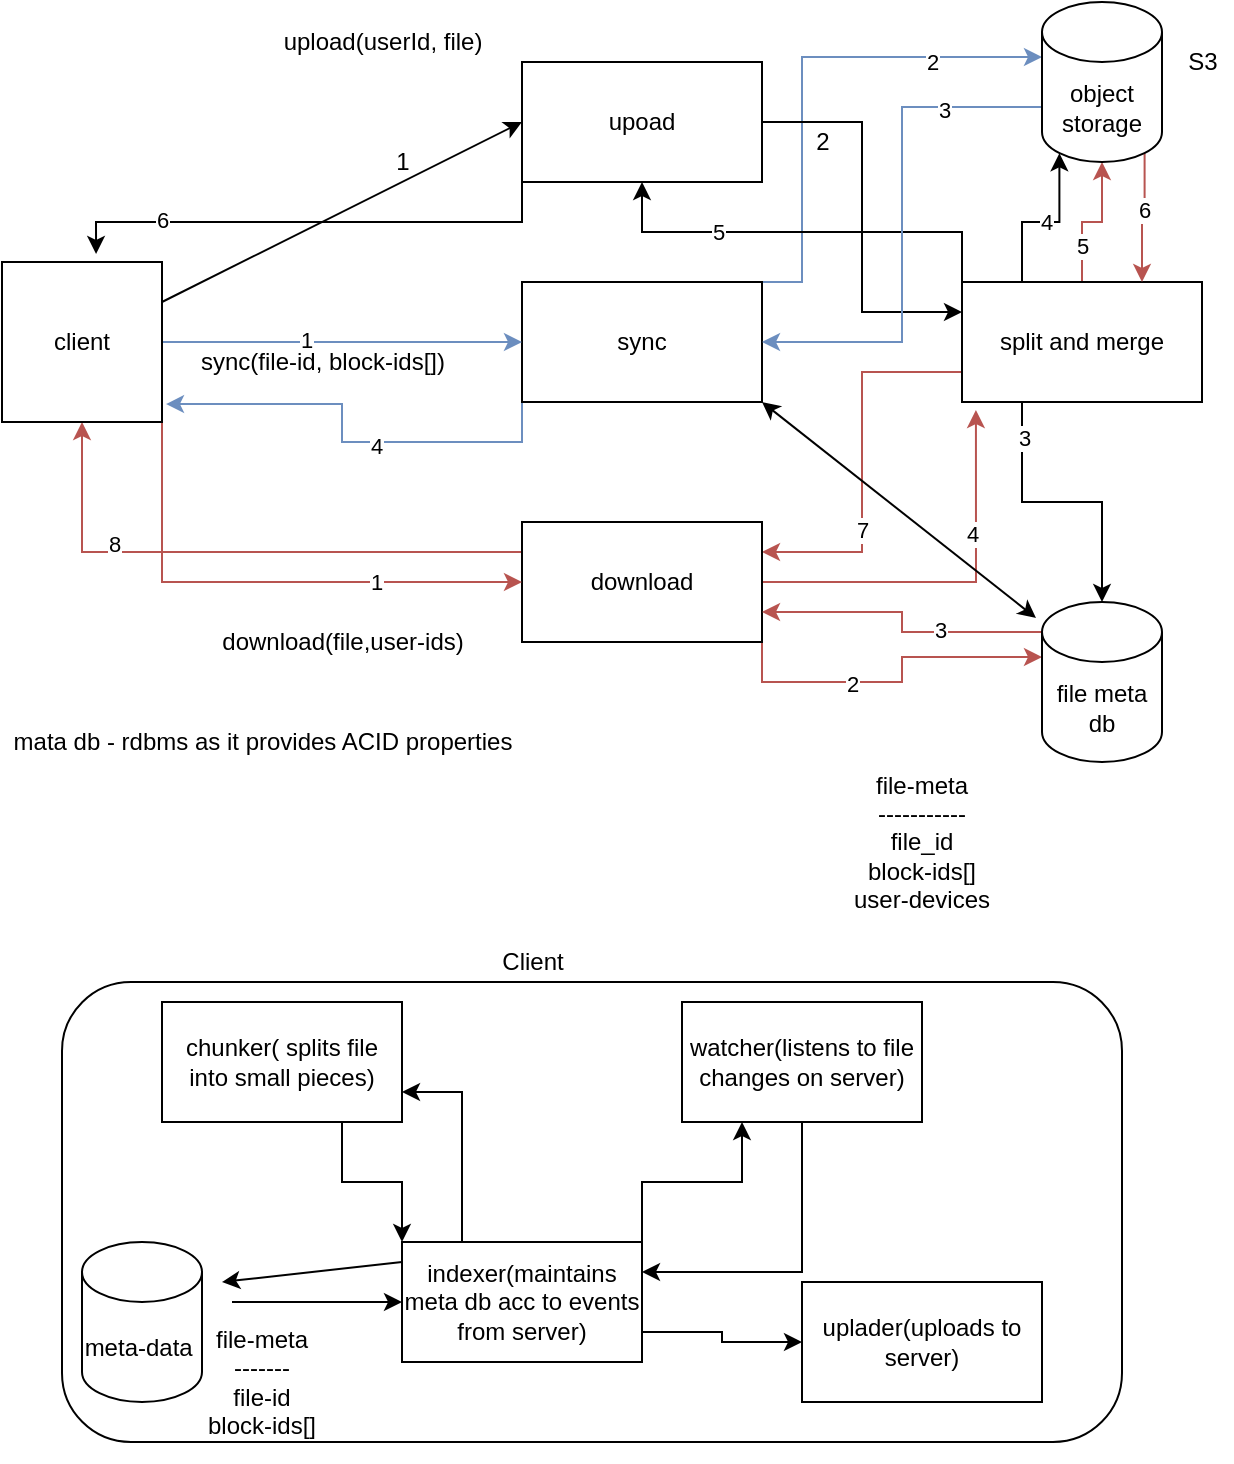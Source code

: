 <mxfile version="14.6.13" type="github">
  <diagram id="G4ZYphoTKEIYq6gut3OI" name="Page-1">
    <mxGraphModel dx="946" dy="614" grid="1" gridSize="10" guides="1" tooltips="1" connect="1" arrows="1" fold="1" page="1" pageScale="1" pageWidth="850" pageHeight="1100" math="0" shadow="0">
      <root>
        <mxCell id="0" />
        <mxCell id="1" parent="0" />
        <mxCell id="r0Q-pPDh2ajjUrzoxr5v-47" style="edgeStyle=orthogonalEdgeStyle;rounded=0;orthogonalLoop=1;jettySize=auto;html=1;exitX=1;exitY=0;exitDx=0;exitDy=0;entryX=0;entryY=0;entryDx=0;entryDy=27.5;entryPerimeter=0;fillColor=#dae8fc;strokeColor=#6c8ebf;" edge="1" parent="1" source="r0Q-pPDh2ajjUrzoxr5v-2" target="r0Q-pPDh2ajjUrzoxr5v-11">
          <mxGeometry relative="1" as="geometry">
            <Array as="points">
              <mxPoint x="420" y="210" />
              <mxPoint x="420" y="98" />
            </Array>
          </mxGeometry>
        </mxCell>
        <mxCell id="r0Q-pPDh2ajjUrzoxr5v-48" value="2" style="edgeLabel;html=1;align=center;verticalAlign=middle;resizable=0;points=[];" vertex="1" connectable="0" parent="r0Q-pPDh2ajjUrzoxr5v-47">
          <mxGeometry x="0.564" y="-1" relative="1" as="geometry">
            <mxPoint y="1" as="offset" />
          </mxGeometry>
        </mxCell>
        <mxCell id="r0Q-pPDh2ajjUrzoxr5v-51" style="edgeStyle=orthogonalEdgeStyle;rounded=0;orthogonalLoop=1;jettySize=auto;html=1;exitX=0;exitY=1;exitDx=0;exitDy=0;entryX=1.025;entryY=0.888;entryDx=0;entryDy=0;entryPerimeter=0;fillColor=#dae8fc;strokeColor=#6c8ebf;" edge="1" parent="1" source="r0Q-pPDh2ajjUrzoxr5v-2" target="r0Q-pPDh2ajjUrzoxr5v-9">
          <mxGeometry relative="1" as="geometry" />
        </mxCell>
        <mxCell id="r0Q-pPDh2ajjUrzoxr5v-52" value="4" style="edgeLabel;html=1;align=center;verticalAlign=middle;resizable=0;points=[];" vertex="1" connectable="0" parent="r0Q-pPDh2ajjUrzoxr5v-51">
          <mxGeometry x="-0.143" y="2" relative="1" as="geometry">
            <mxPoint as="offset" />
          </mxGeometry>
        </mxCell>
        <mxCell id="r0Q-pPDh2ajjUrzoxr5v-2" value="sync" style="rounded=0;whiteSpace=wrap;html=1;" vertex="1" parent="1">
          <mxGeometry x="280" y="210" width="120" height="60" as="geometry" />
        </mxCell>
        <mxCell id="r0Q-pPDh2ajjUrzoxr5v-16" style="edgeStyle=orthogonalEdgeStyle;rounded=0;orthogonalLoop=1;jettySize=auto;html=1;exitX=0.25;exitY=1;exitDx=0;exitDy=0;entryX=0.5;entryY=0;entryDx=0;entryDy=0;entryPerimeter=0;" edge="1" parent="1" source="r0Q-pPDh2ajjUrzoxr5v-3" target="r0Q-pPDh2ajjUrzoxr5v-7">
          <mxGeometry relative="1" as="geometry" />
        </mxCell>
        <mxCell id="r0Q-pPDh2ajjUrzoxr5v-17" value="3" style="edgeLabel;html=1;align=center;verticalAlign=middle;resizable=0;points=[];" vertex="1" connectable="0" parent="r0Q-pPDh2ajjUrzoxr5v-16">
          <mxGeometry x="-0.743" y="1" relative="1" as="geometry">
            <mxPoint as="offset" />
          </mxGeometry>
        </mxCell>
        <mxCell id="r0Q-pPDh2ajjUrzoxr5v-18" value="4" style="edgeStyle=orthogonalEdgeStyle;rounded=0;orthogonalLoop=1;jettySize=auto;html=1;exitX=0.25;exitY=0;exitDx=0;exitDy=0;entryX=0.145;entryY=1;entryDx=0;entryDy=-4.35;entryPerimeter=0;" edge="1" parent="1" source="r0Q-pPDh2ajjUrzoxr5v-3" target="r0Q-pPDh2ajjUrzoxr5v-11">
          <mxGeometry relative="1" as="geometry" />
        </mxCell>
        <mxCell id="r0Q-pPDh2ajjUrzoxr5v-19" style="edgeStyle=orthogonalEdgeStyle;rounded=0;orthogonalLoop=1;jettySize=auto;html=1;exitX=0;exitY=0;exitDx=0;exitDy=0;" edge="1" parent="1" source="r0Q-pPDh2ajjUrzoxr5v-3" target="r0Q-pPDh2ajjUrzoxr5v-5">
          <mxGeometry relative="1" as="geometry" />
        </mxCell>
        <mxCell id="r0Q-pPDh2ajjUrzoxr5v-20" value="5" style="edgeLabel;html=1;align=center;verticalAlign=middle;resizable=0;points=[];" vertex="1" connectable="0" parent="r0Q-pPDh2ajjUrzoxr5v-19">
          <mxGeometry x="0.4" relative="1" as="geometry">
            <mxPoint as="offset" />
          </mxGeometry>
        </mxCell>
        <mxCell id="r0Q-pPDh2ajjUrzoxr5v-31" style="edgeStyle=orthogonalEdgeStyle;rounded=0;orthogonalLoop=1;jettySize=auto;html=1;exitX=0.5;exitY=0;exitDx=0;exitDy=0;entryX=0.5;entryY=1;entryDx=0;entryDy=0;entryPerimeter=0;fillColor=#f8cecc;strokeColor=#b85450;" edge="1" parent="1" source="r0Q-pPDh2ajjUrzoxr5v-3" target="r0Q-pPDh2ajjUrzoxr5v-11">
          <mxGeometry relative="1" as="geometry" />
        </mxCell>
        <mxCell id="r0Q-pPDh2ajjUrzoxr5v-32" value="5" style="edgeLabel;html=1;align=center;verticalAlign=middle;resizable=0;points=[];" vertex="1" connectable="0" parent="r0Q-pPDh2ajjUrzoxr5v-31">
          <mxGeometry x="-0.486" relative="1" as="geometry">
            <mxPoint as="offset" />
          </mxGeometry>
        </mxCell>
        <mxCell id="r0Q-pPDh2ajjUrzoxr5v-35" style="edgeStyle=orthogonalEdgeStyle;rounded=0;orthogonalLoop=1;jettySize=auto;html=1;exitX=0;exitY=0.75;exitDx=0;exitDy=0;entryX=1;entryY=0.25;entryDx=0;entryDy=0;fillColor=#f8cecc;strokeColor=#b85450;" edge="1" parent="1" source="r0Q-pPDh2ajjUrzoxr5v-3" target="r0Q-pPDh2ajjUrzoxr5v-4">
          <mxGeometry relative="1" as="geometry" />
        </mxCell>
        <mxCell id="r0Q-pPDh2ajjUrzoxr5v-36" value="7" style="edgeLabel;html=1;align=center;verticalAlign=middle;resizable=0;points=[];" vertex="1" connectable="0" parent="r0Q-pPDh2ajjUrzoxr5v-35">
          <mxGeometry x="0.358" relative="1" as="geometry">
            <mxPoint as="offset" />
          </mxGeometry>
        </mxCell>
        <mxCell id="r0Q-pPDh2ajjUrzoxr5v-3" value="split and merge" style="rounded=0;whiteSpace=wrap;html=1;" vertex="1" parent="1">
          <mxGeometry x="500" y="210" width="120" height="60" as="geometry" />
        </mxCell>
        <mxCell id="r0Q-pPDh2ajjUrzoxr5v-25" style="edgeStyle=orthogonalEdgeStyle;rounded=0;orthogonalLoop=1;jettySize=auto;html=1;exitX=1;exitY=1;exitDx=0;exitDy=0;entryX=0;entryY=0;entryDx=0;entryDy=27.5;entryPerimeter=0;fillColor=#f8cecc;strokeColor=#b85450;" edge="1" parent="1" source="r0Q-pPDh2ajjUrzoxr5v-4" target="r0Q-pPDh2ajjUrzoxr5v-7">
          <mxGeometry relative="1" as="geometry" />
        </mxCell>
        <mxCell id="r0Q-pPDh2ajjUrzoxr5v-26" value="2" style="edgeLabel;html=1;align=center;verticalAlign=middle;resizable=0;points=[];" vertex="1" connectable="0" parent="r0Q-pPDh2ajjUrzoxr5v-25">
          <mxGeometry x="-0.266" relative="1" as="geometry">
            <mxPoint x="1" y="1" as="offset" />
          </mxGeometry>
        </mxCell>
        <mxCell id="r0Q-pPDh2ajjUrzoxr5v-29" style="edgeStyle=orthogonalEdgeStyle;rounded=0;orthogonalLoop=1;jettySize=auto;html=1;entryX=0.058;entryY=1.067;entryDx=0;entryDy=0;entryPerimeter=0;fillColor=#f8cecc;strokeColor=#b85450;" edge="1" parent="1" source="r0Q-pPDh2ajjUrzoxr5v-4" target="r0Q-pPDh2ajjUrzoxr5v-3">
          <mxGeometry relative="1" as="geometry" />
        </mxCell>
        <mxCell id="r0Q-pPDh2ajjUrzoxr5v-30" value="4" style="edgeLabel;html=1;align=center;verticalAlign=middle;resizable=0;points=[];" vertex="1" connectable="0" parent="r0Q-pPDh2ajjUrzoxr5v-29">
          <mxGeometry x="0.358" y="2" relative="1" as="geometry">
            <mxPoint as="offset" />
          </mxGeometry>
        </mxCell>
        <mxCell id="r0Q-pPDh2ajjUrzoxr5v-37" style="edgeStyle=orthogonalEdgeStyle;rounded=0;orthogonalLoop=1;jettySize=auto;html=1;exitX=0;exitY=0.25;exitDx=0;exitDy=0;entryX=0.5;entryY=1;entryDx=0;entryDy=0;fillColor=#f8cecc;strokeColor=#b85450;" edge="1" parent="1" source="r0Q-pPDh2ajjUrzoxr5v-4" target="r0Q-pPDh2ajjUrzoxr5v-9">
          <mxGeometry relative="1" as="geometry" />
        </mxCell>
        <mxCell id="r0Q-pPDh2ajjUrzoxr5v-38" value="8" style="edgeLabel;html=1;align=center;verticalAlign=middle;resizable=0;points=[];" vertex="1" connectable="0" parent="r0Q-pPDh2ajjUrzoxr5v-37">
          <mxGeometry x="0.432" y="-4" relative="1" as="geometry">
            <mxPoint as="offset" />
          </mxGeometry>
        </mxCell>
        <mxCell id="r0Q-pPDh2ajjUrzoxr5v-4" value="download" style="rounded=0;whiteSpace=wrap;html=1;" vertex="1" parent="1">
          <mxGeometry x="280" y="330" width="120" height="60" as="geometry" />
        </mxCell>
        <mxCell id="r0Q-pPDh2ajjUrzoxr5v-14" style="edgeStyle=orthogonalEdgeStyle;rounded=0;orthogonalLoop=1;jettySize=auto;html=1;exitX=1;exitY=0.5;exitDx=0;exitDy=0;entryX=0;entryY=0.25;entryDx=0;entryDy=0;" edge="1" parent="1" source="r0Q-pPDh2ajjUrzoxr5v-5" target="r0Q-pPDh2ajjUrzoxr5v-3">
          <mxGeometry relative="1" as="geometry" />
        </mxCell>
        <mxCell id="r0Q-pPDh2ajjUrzoxr5v-21" style="edgeStyle=orthogonalEdgeStyle;rounded=0;orthogonalLoop=1;jettySize=auto;html=1;exitX=0;exitY=1;exitDx=0;exitDy=0;entryX=0.588;entryY=-0.05;entryDx=0;entryDy=0;entryPerimeter=0;" edge="1" parent="1" source="r0Q-pPDh2ajjUrzoxr5v-5" target="r0Q-pPDh2ajjUrzoxr5v-9">
          <mxGeometry relative="1" as="geometry" />
        </mxCell>
        <mxCell id="r0Q-pPDh2ajjUrzoxr5v-22" value="6" style="edgeLabel;html=1;align=center;verticalAlign=middle;resizable=0;points=[];" vertex="1" connectable="0" parent="r0Q-pPDh2ajjUrzoxr5v-21">
          <mxGeometry x="0.606" y="-1" relative="1" as="geometry">
            <mxPoint as="offset" />
          </mxGeometry>
        </mxCell>
        <mxCell id="r0Q-pPDh2ajjUrzoxr5v-5" value="upoad" style="rounded=0;whiteSpace=wrap;html=1;" vertex="1" parent="1">
          <mxGeometry x="280" y="100" width="120" height="60" as="geometry" />
        </mxCell>
        <mxCell id="r0Q-pPDh2ajjUrzoxr5v-6" value="upload(userId, file)&lt;br&gt;" style="text;html=1;align=center;verticalAlign=middle;resizable=0;points=[];autosize=1;strokeColor=none;" vertex="1" parent="1">
          <mxGeometry x="155" y="80" width="110" height="20" as="geometry" />
        </mxCell>
        <mxCell id="r0Q-pPDh2ajjUrzoxr5v-27" style="edgeStyle=orthogonalEdgeStyle;rounded=0;orthogonalLoop=1;jettySize=auto;html=1;exitX=0;exitY=0;exitDx=0;exitDy=15;exitPerimeter=0;entryX=1;entryY=0.75;entryDx=0;entryDy=0;fillColor=#f8cecc;strokeColor=#b85450;" edge="1" parent="1" source="r0Q-pPDh2ajjUrzoxr5v-7" target="r0Q-pPDh2ajjUrzoxr5v-4">
          <mxGeometry relative="1" as="geometry" />
        </mxCell>
        <mxCell id="r0Q-pPDh2ajjUrzoxr5v-28" value="3" style="edgeLabel;html=1;align=center;verticalAlign=middle;resizable=0;points=[];" vertex="1" connectable="0" parent="r0Q-pPDh2ajjUrzoxr5v-27">
          <mxGeometry x="-0.318" y="-1" relative="1" as="geometry">
            <mxPoint as="offset" />
          </mxGeometry>
        </mxCell>
        <mxCell id="r0Q-pPDh2ajjUrzoxr5v-7" value="file meta db" style="shape=cylinder3;whiteSpace=wrap;html=1;boundedLbl=1;backgroundOutline=1;size=15;" vertex="1" parent="1">
          <mxGeometry x="540" y="370" width="60" height="80" as="geometry" />
        </mxCell>
        <mxCell id="r0Q-pPDh2ajjUrzoxr5v-8" value="file-meta&lt;br&gt;-----------&lt;br&gt;file_id&lt;br&gt;block-ids[]&lt;br&gt;user-devices" style="text;html=1;strokeColor=none;fillColor=none;align=center;verticalAlign=middle;whiteSpace=wrap;rounded=0;" vertex="1" parent="1">
          <mxGeometry x="440" y="440" width="80" height="100" as="geometry" />
        </mxCell>
        <mxCell id="r0Q-pPDh2ajjUrzoxr5v-23" style="edgeStyle=orthogonalEdgeStyle;rounded=0;orthogonalLoop=1;jettySize=auto;html=1;exitX=1;exitY=1;exitDx=0;exitDy=0;entryX=0;entryY=0.5;entryDx=0;entryDy=0;fillColor=#f8cecc;strokeColor=#b85450;" edge="1" parent="1" source="r0Q-pPDh2ajjUrzoxr5v-9" target="r0Q-pPDh2ajjUrzoxr5v-4">
          <mxGeometry relative="1" as="geometry" />
        </mxCell>
        <mxCell id="r0Q-pPDh2ajjUrzoxr5v-24" value="1" style="edgeLabel;html=1;align=center;verticalAlign=middle;resizable=0;points=[];" vertex="1" connectable="0" parent="r0Q-pPDh2ajjUrzoxr5v-23">
          <mxGeometry x="0.433" relative="1" as="geometry">
            <mxPoint as="offset" />
          </mxGeometry>
        </mxCell>
        <mxCell id="r0Q-pPDh2ajjUrzoxr5v-40" style="edgeStyle=orthogonalEdgeStyle;rounded=0;orthogonalLoop=1;jettySize=auto;html=1;exitX=1;exitY=0.5;exitDx=0;exitDy=0;entryX=0;entryY=0.5;entryDx=0;entryDy=0;fillColor=#dae8fc;strokeColor=#6c8ebf;" edge="1" parent="1" source="r0Q-pPDh2ajjUrzoxr5v-9" target="r0Q-pPDh2ajjUrzoxr5v-2">
          <mxGeometry relative="1" as="geometry" />
        </mxCell>
        <mxCell id="r0Q-pPDh2ajjUrzoxr5v-41" value="1" style="edgeLabel;html=1;align=center;verticalAlign=middle;resizable=0;points=[];" vertex="1" connectable="0" parent="r0Q-pPDh2ajjUrzoxr5v-40">
          <mxGeometry x="-0.2" y="1" relative="1" as="geometry">
            <mxPoint as="offset" />
          </mxGeometry>
        </mxCell>
        <mxCell id="r0Q-pPDh2ajjUrzoxr5v-9" value="client" style="whiteSpace=wrap;html=1;aspect=fixed;" vertex="1" parent="1">
          <mxGeometry x="20" y="200" width="80" height="80" as="geometry" />
        </mxCell>
        <mxCell id="r0Q-pPDh2ajjUrzoxr5v-33" style="edgeStyle=orthogonalEdgeStyle;rounded=0;orthogonalLoop=1;jettySize=auto;html=1;exitX=0.855;exitY=1;exitDx=0;exitDy=-4.35;exitPerimeter=0;entryX=0.75;entryY=0;entryDx=0;entryDy=0;fillColor=#f8cecc;strokeColor=#b85450;" edge="1" parent="1" source="r0Q-pPDh2ajjUrzoxr5v-11" target="r0Q-pPDh2ajjUrzoxr5v-3">
          <mxGeometry relative="1" as="geometry" />
        </mxCell>
        <mxCell id="r0Q-pPDh2ajjUrzoxr5v-34" value="6" style="edgeLabel;html=1;align=center;verticalAlign=middle;resizable=0;points=[];" vertex="1" connectable="0" parent="r0Q-pPDh2ajjUrzoxr5v-33">
          <mxGeometry x="-0.136" y="-1" relative="1" as="geometry">
            <mxPoint as="offset" />
          </mxGeometry>
        </mxCell>
        <mxCell id="r0Q-pPDh2ajjUrzoxr5v-49" style="edgeStyle=orthogonalEdgeStyle;rounded=0;orthogonalLoop=1;jettySize=auto;html=1;exitX=0;exitY=0;exitDx=0;exitDy=52.5;exitPerimeter=0;fillColor=#dae8fc;strokeColor=#6c8ebf;entryX=1;entryY=0.5;entryDx=0;entryDy=0;" edge="1" parent="1" source="r0Q-pPDh2ajjUrzoxr5v-11" target="r0Q-pPDh2ajjUrzoxr5v-2">
          <mxGeometry relative="1" as="geometry">
            <mxPoint x="410" y="240" as="targetPoint" />
            <Array as="points">
              <mxPoint x="470" y="123" />
              <mxPoint x="470" y="240" />
            </Array>
          </mxGeometry>
        </mxCell>
        <mxCell id="r0Q-pPDh2ajjUrzoxr5v-50" value="3" style="edgeLabel;html=1;align=center;verticalAlign=middle;resizable=0;points=[];" vertex="1" connectable="0" parent="r0Q-pPDh2ajjUrzoxr5v-49">
          <mxGeometry x="-0.618" y="1" relative="1" as="geometry">
            <mxPoint as="offset" />
          </mxGeometry>
        </mxCell>
        <mxCell id="r0Q-pPDh2ajjUrzoxr5v-11" value="object storage" style="shape=cylinder3;whiteSpace=wrap;html=1;boundedLbl=1;backgroundOutline=1;size=15;" vertex="1" parent="1">
          <mxGeometry x="540" y="70" width="60" height="80" as="geometry" />
        </mxCell>
        <mxCell id="r0Q-pPDh2ajjUrzoxr5v-12" value="" style="endArrow=classic;html=1;entryX=0;entryY=0.5;entryDx=0;entryDy=0;" edge="1" parent="1" target="r0Q-pPDh2ajjUrzoxr5v-5">
          <mxGeometry width="50" height="50" relative="1" as="geometry">
            <mxPoint x="100" y="220" as="sourcePoint" />
            <mxPoint x="150" y="170" as="targetPoint" />
          </mxGeometry>
        </mxCell>
        <mxCell id="r0Q-pPDh2ajjUrzoxr5v-13" value="1" style="text;html=1;align=center;verticalAlign=middle;resizable=0;points=[];autosize=1;strokeColor=none;" vertex="1" parent="1">
          <mxGeometry x="210" y="140" width="20" height="20" as="geometry" />
        </mxCell>
        <mxCell id="r0Q-pPDh2ajjUrzoxr5v-15" value="2" style="text;html=1;align=center;verticalAlign=middle;resizable=0;points=[];autosize=1;strokeColor=none;" vertex="1" parent="1">
          <mxGeometry x="420" y="130" width="20" height="20" as="geometry" />
        </mxCell>
        <mxCell id="r0Q-pPDh2ajjUrzoxr5v-39" value="download(file,user-ids)" style="text;html=1;align=center;verticalAlign=middle;resizable=0;points=[];autosize=1;strokeColor=none;" vertex="1" parent="1">
          <mxGeometry x="120" y="380" width="140" height="20" as="geometry" />
        </mxCell>
        <mxCell id="r0Q-pPDh2ajjUrzoxr5v-42" value="sync(file-id, block-ids[])" style="text;html=1;align=center;verticalAlign=middle;resizable=0;points=[];autosize=1;strokeColor=none;" vertex="1" parent="1">
          <mxGeometry x="110" y="240" width="140" height="20" as="geometry" />
        </mxCell>
        <mxCell id="r0Q-pPDh2ajjUrzoxr5v-55" value="" style="rounded=1;whiteSpace=wrap;html=1;" vertex="1" parent="1">
          <mxGeometry x="50" y="560" width="530" height="230" as="geometry" />
        </mxCell>
        <mxCell id="r0Q-pPDh2ajjUrzoxr5v-56" value="Client" style="text;html=1;align=center;verticalAlign=middle;resizable=0;points=[];autosize=1;strokeColor=none;" vertex="1" parent="1">
          <mxGeometry x="260" y="540" width="50" height="20" as="geometry" />
        </mxCell>
        <mxCell id="r0Q-pPDh2ajjUrzoxr5v-67" style="edgeStyle=orthogonalEdgeStyle;rounded=0;orthogonalLoop=1;jettySize=auto;html=1;exitX=0.75;exitY=1;exitDx=0;exitDy=0;entryX=0;entryY=0;entryDx=0;entryDy=0;" edge="1" parent="1" source="r0Q-pPDh2ajjUrzoxr5v-58" target="r0Q-pPDh2ajjUrzoxr5v-62">
          <mxGeometry relative="1" as="geometry" />
        </mxCell>
        <mxCell id="r0Q-pPDh2ajjUrzoxr5v-58" value="chunker( splits file into small pieces)" style="rounded=0;whiteSpace=wrap;html=1;" vertex="1" parent="1">
          <mxGeometry x="100" y="570" width="120" height="60" as="geometry" />
        </mxCell>
        <mxCell id="r0Q-pPDh2ajjUrzoxr5v-59" value="meta-data&amp;nbsp;" style="shape=cylinder3;whiteSpace=wrap;html=1;boundedLbl=1;backgroundOutline=1;size=15;" vertex="1" parent="1">
          <mxGeometry x="60" y="690" width="60" height="80" as="geometry" />
        </mxCell>
        <mxCell id="r0Q-pPDh2ajjUrzoxr5v-60" value="file-meta&lt;br&gt;-------&lt;br&gt;file-id&lt;br&gt;block-ids[]" style="text;html=1;strokeColor=none;fillColor=none;align=center;verticalAlign=middle;whiteSpace=wrap;rounded=0;" vertex="1" parent="1">
          <mxGeometry x="120" y="720" width="60" height="80" as="geometry" />
        </mxCell>
        <mxCell id="r0Q-pPDh2ajjUrzoxr5v-66" style="edgeStyle=orthogonalEdgeStyle;rounded=0;orthogonalLoop=1;jettySize=auto;html=1;exitX=0.5;exitY=1;exitDx=0;exitDy=0;entryX=1;entryY=0.25;entryDx=0;entryDy=0;" edge="1" parent="1" source="r0Q-pPDh2ajjUrzoxr5v-61" target="r0Q-pPDh2ajjUrzoxr5v-62">
          <mxGeometry relative="1" as="geometry" />
        </mxCell>
        <mxCell id="r0Q-pPDh2ajjUrzoxr5v-61" value="watcher(listens to file changes on server)" style="rounded=0;whiteSpace=wrap;html=1;" vertex="1" parent="1">
          <mxGeometry x="360" y="570" width="120" height="60" as="geometry" />
        </mxCell>
        <mxCell id="r0Q-pPDh2ajjUrzoxr5v-65" style="edgeStyle=orthogonalEdgeStyle;rounded=0;orthogonalLoop=1;jettySize=auto;html=1;exitX=1;exitY=0;exitDx=0;exitDy=0;entryX=0.25;entryY=1;entryDx=0;entryDy=0;" edge="1" parent="1" source="r0Q-pPDh2ajjUrzoxr5v-62" target="r0Q-pPDh2ajjUrzoxr5v-61">
          <mxGeometry relative="1" as="geometry" />
        </mxCell>
        <mxCell id="r0Q-pPDh2ajjUrzoxr5v-68" style="edgeStyle=orthogonalEdgeStyle;rounded=0;orthogonalLoop=1;jettySize=auto;html=1;exitX=0.25;exitY=0;exitDx=0;exitDy=0;entryX=1;entryY=0.75;entryDx=0;entryDy=0;" edge="1" parent="1" source="r0Q-pPDh2ajjUrzoxr5v-62" target="r0Q-pPDh2ajjUrzoxr5v-58">
          <mxGeometry relative="1" as="geometry" />
        </mxCell>
        <mxCell id="r0Q-pPDh2ajjUrzoxr5v-72" style="edgeStyle=orthogonalEdgeStyle;rounded=0;orthogonalLoop=1;jettySize=auto;html=1;exitX=1;exitY=0.75;exitDx=0;exitDy=0;entryX=0;entryY=0.5;entryDx=0;entryDy=0;" edge="1" parent="1" source="r0Q-pPDh2ajjUrzoxr5v-62" target="r0Q-pPDh2ajjUrzoxr5v-69">
          <mxGeometry relative="1" as="geometry" />
        </mxCell>
        <mxCell id="r0Q-pPDh2ajjUrzoxr5v-62" value="indexer(maintains meta db acc to events from server)" style="rounded=0;whiteSpace=wrap;html=1;" vertex="1" parent="1">
          <mxGeometry x="220" y="690" width="120" height="60" as="geometry" />
        </mxCell>
        <mxCell id="r0Q-pPDh2ajjUrzoxr5v-63" value="" style="endArrow=classic;html=1;" edge="1" parent="1">
          <mxGeometry width="50" height="50" relative="1" as="geometry">
            <mxPoint x="220" y="700" as="sourcePoint" />
            <mxPoint x="130" y="710" as="targetPoint" />
          </mxGeometry>
        </mxCell>
        <mxCell id="r0Q-pPDh2ajjUrzoxr5v-64" value="" style="endArrow=classic;html=1;exitX=0.25;exitY=0;exitDx=0;exitDy=0;" edge="1" parent="1" source="r0Q-pPDh2ajjUrzoxr5v-60" target="r0Q-pPDh2ajjUrzoxr5v-62">
          <mxGeometry width="50" height="50" relative="1" as="geometry">
            <mxPoint x="230" y="710" as="sourcePoint" />
            <mxPoint x="140" y="720" as="targetPoint" />
          </mxGeometry>
        </mxCell>
        <mxCell id="r0Q-pPDh2ajjUrzoxr5v-69" value="uplader(uploads to server)" style="rounded=0;whiteSpace=wrap;html=1;" vertex="1" parent="1">
          <mxGeometry x="420" y="710" width="120" height="60" as="geometry" />
        </mxCell>
        <mxCell id="r0Q-pPDh2ajjUrzoxr5v-73" value="mata db - rdbms as it provides ACID properties" style="text;html=1;align=center;verticalAlign=middle;resizable=0;points=[];autosize=1;strokeColor=none;" vertex="1" parent="1">
          <mxGeometry x="20" y="430" width="260" height="20" as="geometry" />
        </mxCell>
        <mxCell id="r0Q-pPDh2ajjUrzoxr5v-74" value="S3" style="text;html=1;align=center;verticalAlign=middle;resizable=0;points=[];autosize=1;strokeColor=none;" vertex="1" parent="1">
          <mxGeometry x="605" y="90" width="30" height="20" as="geometry" />
        </mxCell>
        <mxCell id="r0Q-pPDh2ajjUrzoxr5v-75" value="" style="endArrow=classic;startArrow=classic;html=1;entryX=-0.05;entryY=0.1;entryDx=0;entryDy=0;entryPerimeter=0;exitX=1;exitY=1;exitDx=0;exitDy=0;" edge="1" parent="1" source="r0Q-pPDh2ajjUrzoxr5v-2" target="r0Q-pPDh2ajjUrzoxr5v-7">
          <mxGeometry width="50" height="50" relative="1" as="geometry">
            <mxPoint x="400" y="310" as="sourcePoint" />
            <mxPoint x="450" y="260" as="targetPoint" />
          </mxGeometry>
        </mxCell>
      </root>
    </mxGraphModel>
  </diagram>
</mxfile>
